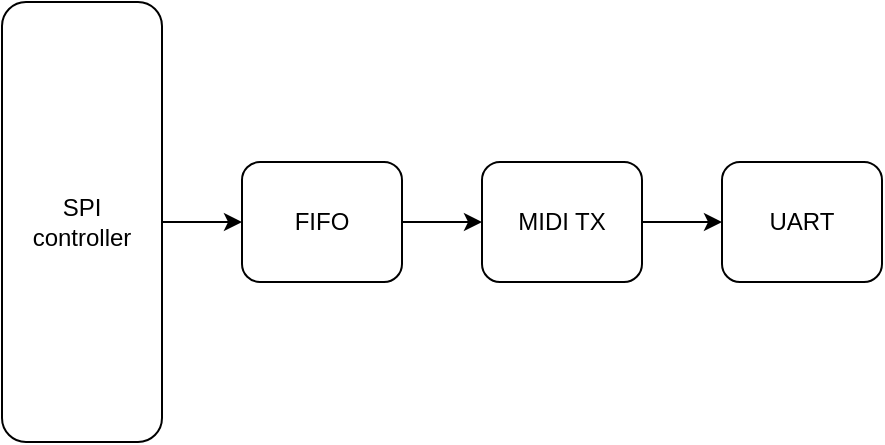 <mxfile version="14.3.1" type="device" pages="2"><diagram id="5BLz6c4wUd86JPkQsUc_" name="Page-1"><mxGraphModel dx="1422" dy="804" grid="1" gridSize="10" guides="1" tooltips="1" connect="1" arrows="1" fold="1" page="1" pageScale="1" pageWidth="850" pageHeight="1100" math="0" shadow="0"><root><mxCell id="0"/><mxCell id="1" parent="0"/><mxCell id="nV9BNXqXnO-pikpsgq_9-17" style="edgeStyle=orthogonalEdgeStyle;rounded=0;orthogonalLoop=1;jettySize=auto;html=1;exitX=1;exitY=0.5;exitDx=0;exitDy=0;entryX=0;entryY=0.5;entryDx=0;entryDy=0;" parent="1" source="nV9BNXqXnO-pikpsgq_9-7" target="nV9BNXqXnO-pikpsgq_9-8" edge="1"><mxGeometry relative="1" as="geometry"/></mxCell><mxCell id="nV9BNXqXnO-pikpsgq_9-7" value="&lt;div&gt;SPI&lt;/div&gt;&lt;div&gt;controller&lt;br&gt;&lt;/div&gt;" style="rounded=1;whiteSpace=wrap;html=1;" parent="1" vertex="1"><mxGeometry x="320" y="40" width="80" height="220" as="geometry"/></mxCell><mxCell id="nV9BNXqXnO-pikpsgq_9-18" style="edgeStyle=orthogonalEdgeStyle;rounded=0;orthogonalLoop=1;jettySize=auto;html=1;exitX=1;exitY=0.5;exitDx=0;exitDy=0;entryX=0;entryY=0.5;entryDx=0;entryDy=0;" parent="1" source="nV9BNXqXnO-pikpsgq_9-8" target="nV9BNXqXnO-pikpsgq_9-10" edge="1"><mxGeometry relative="1" as="geometry"/></mxCell><mxCell id="nV9BNXqXnO-pikpsgq_9-8" value="FIFO" style="rounded=1;whiteSpace=wrap;html=1;" parent="1" vertex="1"><mxGeometry x="440" y="120" width="80" height="60" as="geometry"/></mxCell><mxCell id="nV9BNXqXnO-pikpsgq_9-9" value="UART" style="rounded=1;whiteSpace=wrap;html=1;" parent="1" vertex="1"><mxGeometry x="680" y="120" width="80" height="60" as="geometry"/></mxCell><mxCell id="nV9BNXqXnO-pikpsgq_9-19" style="edgeStyle=orthogonalEdgeStyle;rounded=0;orthogonalLoop=1;jettySize=auto;html=1;exitX=1;exitY=0.5;exitDx=0;exitDy=0;entryX=0;entryY=0.5;entryDx=0;entryDy=0;" parent="1" source="nV9BNXqXnO-pikpsgq_9-10" target="nV9BNXqXnO-pikpsgq_9-9" edge="1"><mxGeometry relative="1" as="geometry"/></mxCell><mxCell id="nV9BNXqXnO-pikpsgq_9-10" value="MIDI TX" style="rounded=1;whiteSpace=wrap;html=1;" parent="1" vertex="1"><mxGeometry x="560" y="120" width="80" height="60" as="geometry"/></mxCell></root></mxGraphModel></diagram><diagram id="C0nDOQ2j-Cw7uDZkZXND" name="SPI FSM Expanded"><mxGraphModel dx="1422" dy="804" grid="1" gridSize="10" guides="1" tooltips="1" connect="1" arrows="1" fold="1" page="1" pageScale="1" pageWidth="850" pageHeight="1100" math="0" shadow="0"><root><mxCell id="QnJQY8vM-MAtKCoU1oTB-0"/><mxCell id="QnJQY8vM-MAtKCoU1oTB-1" parent="QnJQY8vM-MAtKCoU1oTB-0"/><mxCell id="in22kLQEFv1lPTFJdDBc-0" value="&lt;div&gt;SPI RDY&lt;/div&gt;" style="edgeStyle=orthogonalEdgeStyle;rounded=0;orthogonalLoop=1;jettySize=auto;html=1;exitX=0.5;exitY=1;exitDx=0;exitDy=0;entryX=0.5;entryY=0;entryDx=0;entryDy=0;" parent="QnJQY8vM-MAtKCoU1oTB-1" source="in22kLQEFv1lPTFJdDBc-1" target="in22kLQEFv1lPTFJdDBc-5" edge="1"><mxGeometry relative="1" as="geometry"/></mxCell><mxCell id="in22kLQEFv1lPTFJdDBc-1" value="IDLE" style="rounded=1;whiteSpace=wrap;html=1;" parent="QnJQY8vM-MAtKCoU1oTB-1" vertex="1"><mxGeometry x="160" y="40" width="120" height="60" as="geometry"/></mxCell><mxCell id="in22kLQEFv1lPTFJdDBc-2" value="&lt;div&gt;WR&lt;br&gt;&lt;/div&gt;" style="edgeStyle=orthogonalEdgeStyle;rounded=0;orthogonalLoop=1;jettySize=auto;html=1;exitX=0.5;exitY=1;exitDx=0;exitDy=0;entryX=0.5;entryY=0;entryDx=0;entryDy=0;" parent="QnJQY8vM-MAtKCoU1oTB-1" source="in22kLQEFv1lPTFJdDBc-5" target="in22kLQEFv1lPTFJdDBc-9" edge="1"><mxGeometry x="-0.429" relative="1" as="geometry"><Array as="points"><mxPoint x="220" y="220"/><mxPoint x="220" y="220"/></Array><mxPoint as="offset"/></mxGeometry></mxCell><mxCell id="in22kLQEFv1lPTFJdDBc-3" value="RD" style="edgeStyle=orthogonalEdgeStyle;rounded=0;orthogonalLoop=1;jettySize=auto;html=1;exitX=1;exitY=0.5;exitDx=0;exitDy=0;entryX=0.5;entryY=0;entryDx=0;entryDy=0;" parent="QnJQY8vM-MAtKCoU1oTB-1" source="in22kLQEFv1lPTFJdDBc-5" target="in22kLQEFv1lPTFJdDBc-18" edge="1"><mxGeometry relative="1" as="geometry"><mxPoint x="220" y="230" as="targetPoint"/></mxGeometry></mxCell><mxCell id="in22kLQEFv1lPTFJdDBc-4" value="timeout" style="edgeStyle=orthogonalEdgeStyle;rounded=0;orthogonalLoop=1;jettySize=auto;html=1;exitX=0;exitY=0.5;exitDx=0;exitDy=0;entryX=0;entryY=0.5;entryDx=0;entryDy=0;" parent="QnJQY8vM-MAtKCoU1oTB-1" source="in22kLQEFv1lPTFJdDBc-5" target="in22kLQEFv1lPTFJdDBc-1" edge="1"><mxGeometry relative="1" as="geometry"><Array as="points"><mxPoint x="120" y="170"/><mxPoint x="120" y="70"/></Array></mxGeometry></mxCell><mxCell id="in22kLQEFv1lPTFJdDBc-5" value="&lt;div&gt;CMD/ADDR&lt;/div&gt;" style="rounded=1;whiteSpace=wrap;html=1;" parent="QnJQY8vM-MAtKCoU1oTB-1" vertex="1"><mxGeometry x="160" y="140" width="120" height="60" as="geometry"/></mxCell><mxCell id="in22kLQEFv1lPTFJdDBc-6" value="SPI RDY" style="edgeStyle=orthogonalEdgeStyle;rounded=0;orthogonalLoop=1;jettySize=auto;html=1;exitX=0.5;exitY=1;exitDx=0;exitDy=0;entryX=0.5;entryY=0;entryDx=0;entryDy=0;" parent="QnJQY8vM-MAtKCoU1oTB-1" source="in22kLQEFv1lPTFJdDBc-9" target="in22kLQEFv1lPTFJdDBc-13" edge="1"><mxGeometry relative="1" as="geometry"/></mxCell><mxCell id="in22kLQEFv1lPTFJdDBc-9" value="WR_DATA" style="rounded=1;whiteSpace=wrap;html=1;" parent="QnJQY8vM-MAtKCoU1oTB-1" vertex="1"><mxGeometry x="160" y="350" width="120" height="60" as="geometry"/></mxCell><mxCell id="in22kLQEFv1lPTFJdDBc-10" value="ACK" style="edgeStyle=orthogonalEdgeStyle;rounded=0;orthogonalLoop=1;jettySize=auto;html=1;exitX=0.5;exitY=1;exitDx=0;exitDy=0;entryX=0.5;entryY=0;entryDx=0;entryDy=0;" parent="QnJQY8vM-MAtKCoU1oTB-1" source="in22kLQEFv1lPTFJdDBc-18" target="in22kLQEFv1lPTFJdDBc-15" edge="1"><mxGeometry relative="1" as="geometry"/></mxCell><mxCell id="in22kLQEFv1lPTFJdDBc-11" value="timeout" style="edgeStyle=orthogonalEdgeStyle;rounded=0;orthogonalLoop=1;jettySize=auto;html=1;exitX=0;exitY=0.5;exitDx=0;exitDy=0;entryX=0;entryY=0.5;entryDx=0;entryDy=0;" parent="QnJQY8vM-MAtKCoU1oTB-1" source="in22kLQEFv1lPTFJdDBc-13" target="in22kLQEFv1lPTFJdDBc-1" edge="1"><mxGeometry x="-0.214" relative="1" as="geometry"><Array as="points"><mxPoint x="120" y="600"/><mxPoint x="120" y="70"/></Array><mxPoint as="offset"/></mxGeometry></mxCell><mxCell id="in22kLQEFv1lPTFJdDBc-12" value="ACK" style="edgeStyle=orthogonalEdgeStyle;rounded=0;orthogonalLoop=1;jettySize=auto;html=1;exitX=1;exitY=0.5;exitDx=0;exitDy=0;entryX=0;entryY=0.5;entryDx=0;entryDy=0;" parent="QnJQY8vM-MAtKCoU1oTB-1" source="in22kLQEFv1lPTFJdDBc-13" target="6t_XD49JlUYibS33HKLn-0" edge="1"><mxGeometry relative="1" as="geometry"><Array as="points"><mxPoint x="320" y="600"/><mxPoint x="320" y="600"/></Array></mxGeometry></mxCell><mxCell id="in22kLQEFv1lPTFJdDBc-13" value="&lt;div&gt;WR_BUS_EXE&lt;/div&gt;" style="rounded=1;whiteSpace=wrap;html=1;" parent="QnJQY8vM-MAtKCoU1oTB-1" vertex="1"><mxGeometry x="160" y="570" width="120" height="60" as="geometry"/></mxCell><mxCell id="in22kLQEFv1lPTFJdDBc-20" value="" style="edgeStyle=orthogonalEdgeStyle;rounded=0;orthogonalLoop=1;jettySize=auto;html=1;exitX=1;exitY=0.5;exitDx=0;exitDy=0;entryX=1;entryY=0.5;entryDx=0;entryDy=0;" parent="QnJQY8vM-MAtKCoU1oTB-1" source="6t_XD49JlUYibS33HKLn-0" target="in22kLQEFv1lPTFJdDBc-1" edge="1"><mxGeometry relative="1" as="geometry"/></mxCell><mxCell id="6t_XD49JlUYibS33HKLn-1" value="SPI RDY" style="edgeStyle=orthogonalEdgeStyle;rounded=0;orthogonalLoop=1;jettySize=auto;html=1;exitX=0.5;exitY=1;exitDx=0;exitDy=0;" parent="QnJQY8vM-MAtKCoU1oTB-1" source="in22kLQEFv1lPTFJdDBc-14" target="6t_XD49JlUYibS33HKLn-0" edge="1"><mxGeometry relative="1" as="geometry"/></mxCell><mxCell id="in22kLQEFv1lPTFJdDBc-14" value="RD_DATA" style="rounded=1;whiteSpace=wrap;html=1;" parent="QnJQY8vM-MAtKCoU1oTB-1" vertex="1"><mxGeometry x="400" y="450" width="120" height="60" as="geometry"/></mxCell><mxCell id="in22kLQEFv1lPTFJdDBc-17" value="" style="edgeStyle=orthogonalEdgeStyle;rounded=0;orthogonalLoop=1;jettySize=auto;html=1;exitX=0.5;exitY=1;exitDx=0;exitDy=0;entryX=0.5;entryY=0;entryDx=0;entryDy=0;" parent="QnJQY8vM-MAtKCoU1oTB-1" source="in22kLQEFv1lPTFJdDBc-15" target="in22kLQEFv1lPTFJdDBc-14" edge="1"><mxGeometry relative="1" as="geometry"/></mxCell><mxCell id="in22kLQEFv1lPTFJdDBc-15" value="LOAD_SPI" style="rounded=1;whiteSpace=wrap;html=1;" parent="QnJQY8vM-MAtKCoU1oTB-1" vertex="1"><mxGeometry x="400" y="350" width="120" height="60" as="geometry"/></mxCell><mxCell id="in22kLQEFv1lPTFJdDBc-19" value="timeout" style="edgeStyle=orthogonalEdgeStyle;rounded=0;orthogonalLoop=1;jettySize=auto;html=1;exitX=0;exitY=0.5;exitDx=0;exitDy=0;entryX=0;entryY=0.5;entryDx=0;entryDy=0;" parent="QnJQY8vM-MAtKCoU1oTB-1" source="in22kLQEFv1lPTFJdDBc-18" target="in22kLQEFv1lPTFJdDBc-1" edge="1"><mxGeometry x="0.077" relative="1" as="geometry"><Array as="points"><mxPoint x="120" y="270"/><mxPoint x="120" y="70"/></Array><mxPoint as="offset"/></mxGeometry></mxCell><mxCell id="in22kLQEFv1lPTFJdDBc-18" value="RD_BUS_EXE" style="rounded=1;whiteSpace=wrap;html=1;" parent="QnJQY8vM-MAtKCoU1oTB-1" vertex="1"><mxGeometry x="400" y="240" width="120" height="60" as="geometry"/></mxCell><mxCell id="6t_XD49JlUYibS33HKLn-0" value="&lt;div&gt;BUS_CLR&lt;/div&gt;" style="rounded=1;whiteSpace=wrap;html=1;" parent="QnJQY8vM-MAtKCoU1oTB-1" vertex="1"><mxGeometry x="400" y="570" width="120" height="60" as="geometry"/></mxCell></root></mxGraphModel></diagram></mxfile>
